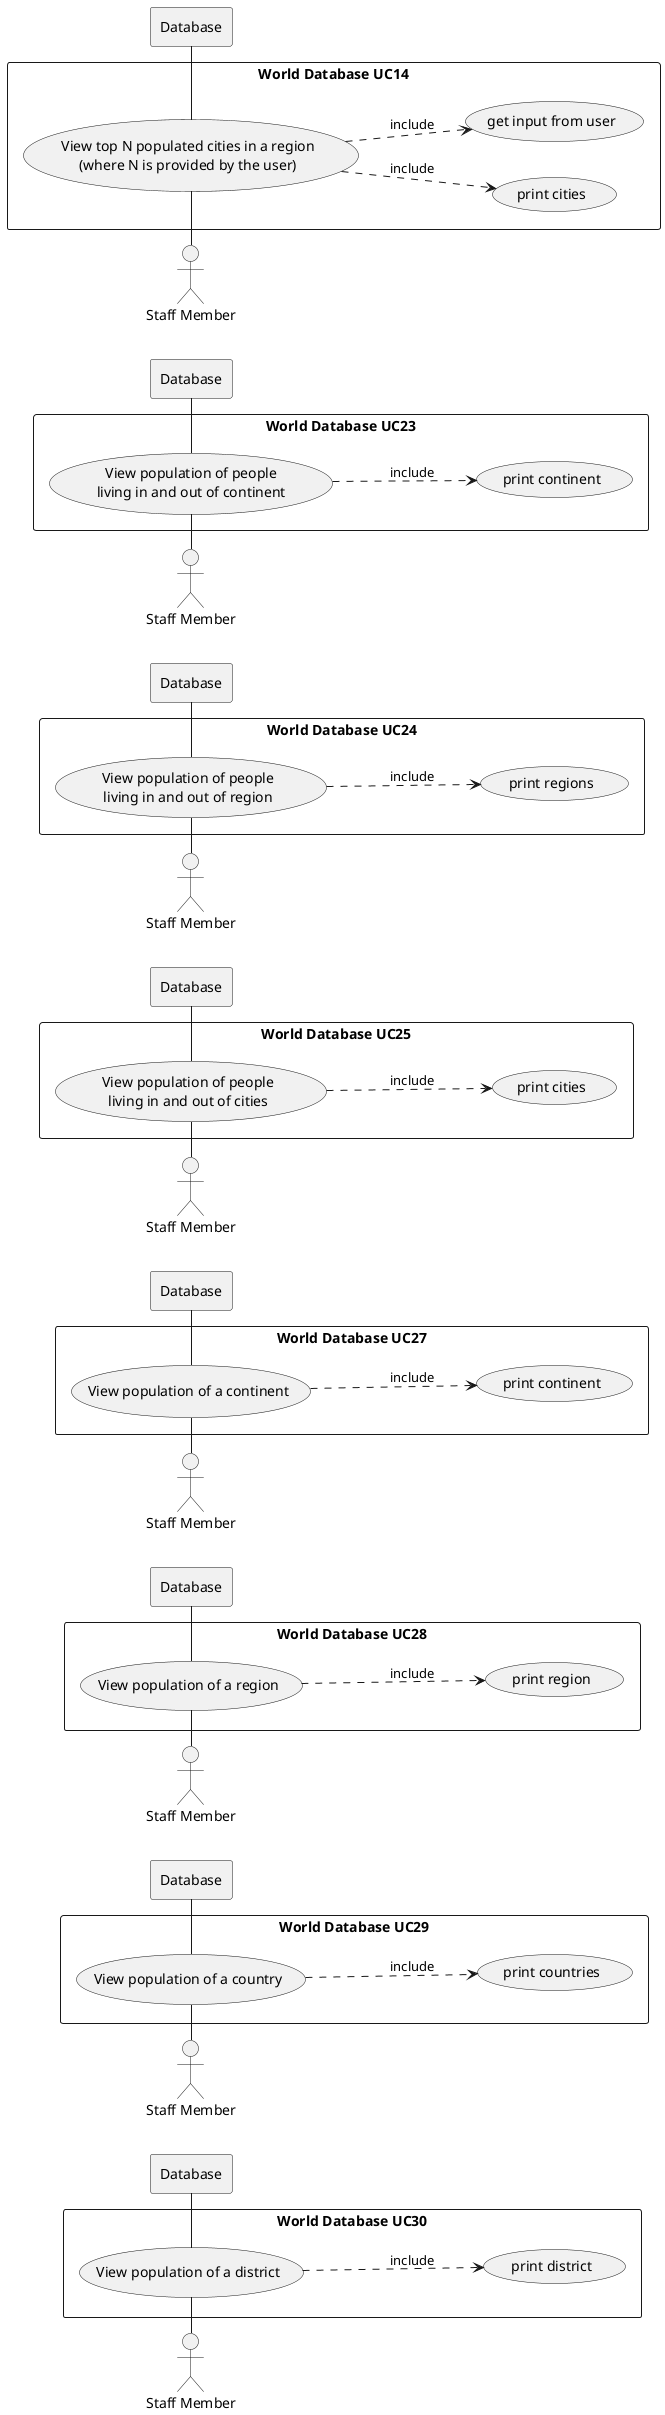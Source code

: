 @startuml

/'#30'/
/'As a Staff member I want to view the population of a district.'/

actor staff30 as "Staff Member"

rectangle Database30 as "Database"

rectangle "World Database UC30" {
    usecase UC30 as "View population of a district"

    usecase UC30a as "print district"

    staff30 - UC30
    UC30 ..> UC30a : include
    UC30 - Database30
}




/'#29'/
/'As a staff member I want to view the population of country'/

actor staff29 as "Staff Member"

rectangle Database29 as "Database"

rectangle "World Database UC29" {
    usecase UC29 as "View population of a country"

    usecase UC29a as "print countries"

    staff29 - UC29
    UC29 ..> UC29a : include
    UC29 - Database29
}

/'#28'/
/'As a staff member I want to view the population of a region'/

actor staff28 as "Staff Member"

rectangle Database28 as "Database"

rectangle "World Database UC28" {
    usecase UC28 as "View population of a region"

    usecase UC28a as "print region"

    staff28 - UC28
    UC28 ..> UC28a : include
    UC28 - Database28
}

/'#27'/
/'As a staff member I want to view the population of a continent'/

actor staff27 as "Staff Member"

rectangle Database27 as "Database"

rectangle "World Database UC27" {
    usecase UC27 as "View population of a continent"

    usecase UC27a as "print continent"

    staff27 - UC27
    UC27 ..> UC27a : include
    UC27 - Database27
}

/'#25'/
/'As a staff member I want to view the population of people living in cities and not living in cities in each country'/

actor staff25 as "Staff Member"

rectangle Database25 as "Database"

rectangle "World Database UC25" {
    usecase UC25 as "View population of people
    living in and out of cities"

    usecase UC25a as "print cities"

    staff25 - UC25
    UC25 ..> UC25a : include
    UC25 - Database25
}

/'#24'/
/'As a staff member I want to view the population of people living in cities and not living in cities in each region'/

actor staff24 as "Staff Member"

rectangle Database24 as "Database"

rectangle "World Database UC24" {
    usecase UC24 as "View population of people
    living in and out of region"

    usecase UC24a as "print regions"

    staff24 - UC24
    UC24 ..> UC24a : include
    UC24 - Database24
}

/'#23'/
/'As a staff member I want to view the population of people living in cities and not living in cities in each continent'/

actor staff23 as "Staff Member"

rectangle Database23 as "Database"

rectangle "World Database UC23" {
    usecase UC23 as "View population of people
    living in and out of continent"

    usecase UC23a as "print continent"

    staff23 - UC23
    UC23 ..> UC23a : include
    UC23 - Database23
}

/'#14'/
/'As a staff member I want to view the to N populated cities in a region where N is provided by user'/

actor staff14 as "Staff Member"

rectangle Database14 as "Database"

rectangle "World Database UC14" {
    usecase UC14 as "View top N populated cities in a region
    (where N is provided by the user)"

    usecase UC14a as "print cities"
    usecase UC14b as "get input from user"

    staff14 - UC14
    UC14 ..> UC14a : include
    UC14 ..> UC14b : include
    UC14 - Database14
}
left to right direction
@endum1